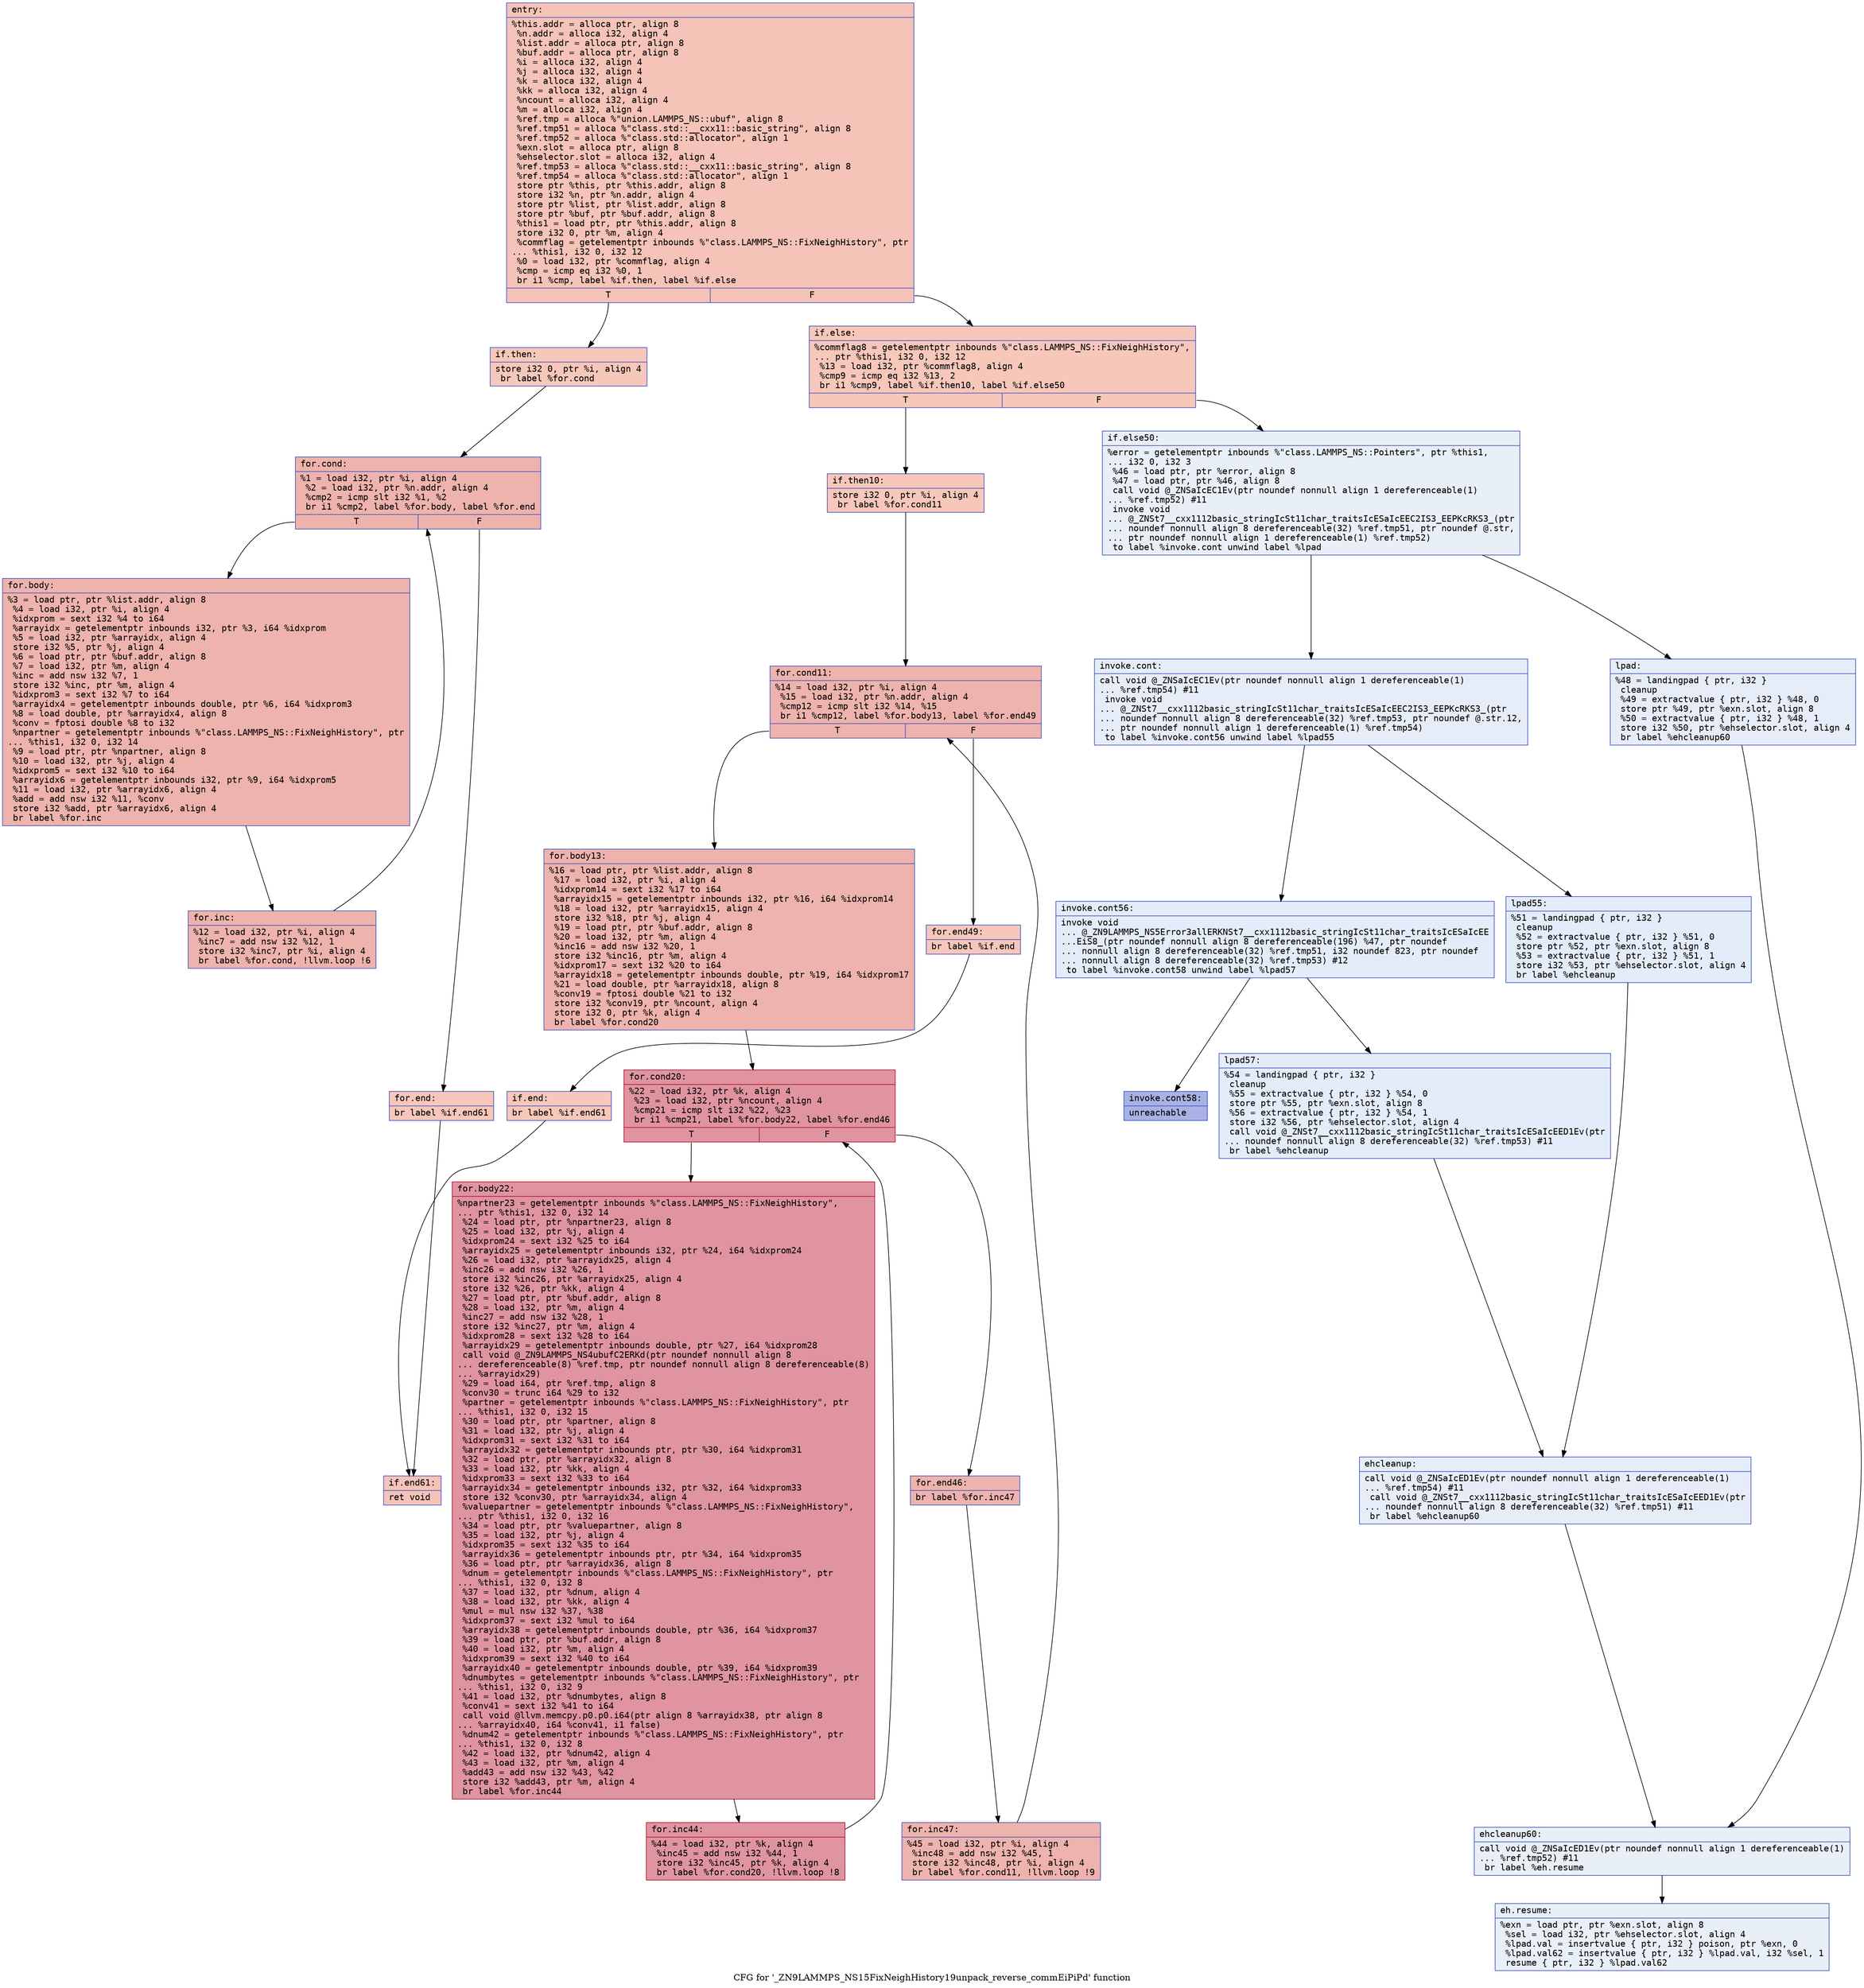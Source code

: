 digraph "CFG for '_ZN9LAMMPS_NS15FixNeighHistory19unpack_reverse_commEiPiPd' function" {
	label="CFG for '_ZN9LAMMPS_NS15FixNeighHistory19unpack_reverse_commEiPiPd' function";

	Node0x556119b9a9b0 [shape=record,color="#3d50c3ff", style=filled, fillcolor="#e8765c70" fontname="Courier",label="{entry:\l|  %this.addr = alloca ptr, align 8\l  %n.addr = alloca i32, align 4\l  %list.addr = alloca ptr, align 8\l  %buf.addr = alloca ptr, align 8\l  %i = alloca i32, align 4\l  %j = alloca i32, align 4\l  %k = alloca i32, align 4\l  %kk = alloca i32, align 4\l  %ncount = alloca i32, align 4\l  %m = alloca i32, align 4\l  %ref.tmp = alloca %\"union.LAMMPS_NS::ubuf\", align 8\l  %ref.tmp51 = alloca %\"class.std::__cxx11::basic_string\", align 8\l  %ref.tmp52 = alloca %\"class.std::allocator\", align 1\l  %exn.slot = alloca ptr, align 8\l  %ehselector.slot = alloca i32, align 4\l  %ref.tmp53 = alloca %\"class.std::__cxx11::basic_string\", align 8\l  %ref.tmp54 = alloca %\"class.std::allocator\", align 1\l  store ptr %this, ptr %this.addr, align 8\l  store i32 %n, ptr %n.addr, align 4\l  store ptr %list, ptr %list.addr, align 8\l  store ptr %buf, ptr %buf.addr, align 8\l  %this1 = load ptr, ptr %this.addr, align 8\l  store i32 0, ptr %m, align 4\l  %commflag = getelementptr inbounds %\"class.LAMMPS_NS::FixNeighHistory\", ptr\l... %this1, i32 0, i32 12\l  %0 = load i32, ptr %commflag, align 4\l  %cmp = icmp eq i32 %0, 1\l  br i1 %cmp, label %if.then, label %if.else\l|{<s0>T|<s1>F}}"];
	Node0x556119b9a9b0:s0 -> Node0x556119b9b230[tooltip="entry -> if.then\nProbability 50.00%" ];
	Node0x556119b9a9b0:s1 -> Node0x556119b9b2a0[tooltip="entry -> if.else\nProbability 50.00%" ];
	Node0x556119b9b230 [shape=record,color="#3d50c3ff", style=filled, fillcolor="#ec7f6370" fontname="Courier",label="{if.then:\l|  store i32 0, ptr %i, align 4\l  br label %for.cond\l}"];
	Node0x556119b9b230 -> Node0x556119b9c370[tooltip="if.then -> for.cond\nProbability 100.00%" ];
	Node0x556119b9c370 [shape=record,color="#3d50c3ff", style=filled, fillcolor="#d6524470" fontname="Courier",label="{for.cond:\l|  %1 = load i32, ptr %i, align 4\l  %2 = load i32, ptr %n.addr, align 4\l  %cmp2 = icmp slt i32 %1, %2\l  br i1 %cmp2, label %for.body, label %for.end\l|{<s0>T|<s1>F}}"];
	Node0x556119b9c370:s0 -> Node0x556119b9c610[tooltip="for.cond -> for.body\nProbability 96.88%" ];
	Node0x556119b9c370:s1 -> Node0x556119b9c690[tooltip="for.cond -> for.end\nProbability 3.12%" ];
	Node0x556119b9c610 [shape=record,color="#3d50c3ff", style=filled, fillcolor="#d6524470" fontname="Courier",label="{for.body:\l|  %3 = load ptr, ptr %list.addr, align 8\l  %4 = load i32, ptr %i, align 4\l  %idxprom = sext i32 %4 to i64\l  %arrayidx = getelementptr inbounds i32, ptr %3, i64 %idxprom\l  %5 = load i32, ptr %arrayidx, align 4\l  store i32 %5, ptr %j, align 4\l  %6 = load ptr, ptr %buf.addr, align 8\l  %7 = load i32, ptr %m, align 4\l  %inc = add nsw i32 %7, 1\l  store i32 %inc, ptr %m, align 4\l  %idxprom3 = sext i32 %7 to i64\l  %arrayidx4 = getelementptr inbounds double, ptr %6, i64 %idxprom3\l  %8 = load double, ptr %arrayidx4, align 8\l  %conv = fptosi double %8 to i32\l  %npartner = getelementptr inbounds %\"class.LAMMPS_NS::FixNeighHistory\", ptr\l... %this1, i32 0, i32 14\l  %9 = load ptr, ptr %npartner, align 8\l  %10 = load i32, ptr %j, align 4\l  %idxprom5 = sext i32 %10 to i64\l  %arrayidx6 = getelementptr inbounds i32, ptr %9, i64 %idxprom5\l  %11 = load i32, ptr %arrayidx6, align 4\l  %add = add nsw i32 %11, %conv\l  store i32 %add, ptr %arrayidx6, align 4\l  br label %for.inc\l}"];
	Node0x556119b9c610 -> Node0x556119b9d530[tooltip="for.body -> for.inc\nProbability 100.00%" ];
	Node0x556119b9d530 [shape=record,color="#3d50c3ff", style=filled, fillcolor="#d6524470" fontname="Courier",label="{for.inc:\l|  %12 = load i32, ptr %i, align 4\l  %inc7 = add nsw i32 %12, 1\l  store i32 %inc7, ptr %i, align 4\l  br label %for.cond, !llvm.loop !6\l}"];
	Node0x556119b9d530 -> Node0x556119b9c370[tooltip="for.inc -> for.cond\nProbability 100.00%" ];
	Node0x556119b9c690 [shape=record,color="#3d50c3ff", style=filled, fillcolor="#ec7f6370" fontname="Courier",label="{for.end:\l|  br label %if.end61\l}"];
	Node0x556119b9c690 -> Node0x556119b9d9a0[tooltip="for.end -> if.end61\nProbability 100.00%" ];
	Node0x556119b9b2a0 [shape=record,color="#3d50c3ff", style=filled, fillcolor="#ec7f6370" fontname="Courier",label="{if.else:\l|  %commflag8 = getelementptr inbounds %\"class.LAMMPS_NS::FixNeighHistory\",\l... ptr %this1, i32 0, i32 12\l  %13 = load i32, ptr %commflag8, align 4\l  %cmp9 = icmp eq i32 %13, 2\l  br i1 %cmp9, label %if.then10, label %if.else50\l|{<s0>T|<s1>F}}"];
	Node0x556119b9b2a0:s0 -> Node0x556119b9dcb0[tooltip="if.else -> if.then10\nProbability 100.00%" ];
	Node0x556119b9b2a0:s1 -> Node0x556119b9dd30[tooltip="if.else -> if.else50\nProbability 0.00%" ];
	Node0x556119b9dcb0 [shape=record,color="#3d50c3ff", style=filled, fillcolor="#ec7f6370" fontname="Courier",label="{if.then10:\l|  store i32 0, ptr %i, align 4\l  br label %for.cond11\l}"];
	Node0x556119b9dcb0 -> Node0x556119b9df00[tooltip="if.then10 -> for.cond11\nProbability 100.00%" ];
	Node0x556119b9df00 [shape=record,color="#3d50c3ff", style=filled, fillcolor="#d6524470" fontname="Courier",label="{for.cond11:\l|  %14 = load i32, ptr %i, align 4\l  %15 = load i32, ptr %n.addr, align 4\l  %cmp12 = icmp slt i32 %14, %15\l  br i1 %cmp12, label %for.body13, label %for.end49\l|{<s0>T|<s1>F}}"];
	Node0x556119b9df00:s0 -> Node0x556119b9c1d0[tooltip="for.cond11 -> for.body13\nProbability 96.88%" ];
	Node0x556119b9df00:s1 -> Node0x556119b9c250[tooltip="for.cond11 -> for.end49\nProbability 3.12%" ];
	Node0x556119b9c1d0 [shape=record,color="#3d50c3ff", style=filled, fillcolor="#d6524470" fontname="Courier",label="{for.body13:\l|  %16 = load ptr, ptr %list.addr, align 8\l  %17 = load i32, ptr %i, align 4\l  %idxprom14 = sext i32 %17 to i64\l  %arrayidx15 = getelementptr inbounds i32, ptr %16, i64 %idxprom14\l  %18 = load i32, ptr %arrayidx15, align 4\l  store i32 %18, ptr %j, align 4\l  %19 = load ptr, ptr %buf.addr, align 8\l  %20 = load i32, ptr %m, align 4\l  %inc16 = add nsw i32 %20, 1\l  store i32 %inc16, ptr %m, align 4\l  %idxprom17 = sext i32 %20 to i64\l  %arrayidx18 = getelementptr inbounds double, ptr %19, i64 %idxprom17\l  %21 = load double, ptr %arrayidx18, align 8\l  %conv19 = fptosi double %21 to i32\l  store i32 %conv19, ptr %ncount, align 4\l  store i32 0, ptr %k, align 4\l  br label %for.cond20\l}"];
	Node0x556119b9c1d0 -> Node0x556119b9eff0[tooltip="for.body13 -> for.cond20\nProbability 100.00%" ];
	Node0x556119b9eff0 [shape=record,color="#b70d28ff", style=filled, fillcolor="#b70d2870" fontname="Courier",label="{for.cond20:\l|  %22 = load i32, ptr %k, align 4\l  %23 = load i32, ptr %ncount, align 4\l  %cmp21 = icmp slt i32 %22, %23\l  br i1 %cmp21, label %for.body22, label %for.end46\l|{<s0>T|<s1>F}}"];
	Node0x556119b9eff0:s0 -> Node0x556119b9f290[tooltip="for.cond20 -> for.body22\nProbability 96.88%" ];
	Node0x556119b9eff0:s1 -> Node0x556119b9f310[tooltip="for.cond20 -> for.end46\nProbability 3.12%" ];
	Node0x556119b9f290 [shape=record,color="#b70d28ff", style=filled, fillcolor="#b70d2870" fontname="Courier",label="{for.body22:\l|  %npartner23 = getelementptr inbounds %\"class.LAMMPS_NS::FixNeighHistory\",\l... ptr %this1, i32 0, i32 14\l  %24 = load ptr, ptr %npartner23, align 8\l  %25 = load i32, ptr %j, align 4\l  %idxprom24 = sext i32 %25 to i64\l  %arrayidx25 = getelementptr inbounds i32, ptr %24, i64 %idxprom24\l  %26 = load i32, ptr %arrayidx25, align 4\l  %inc26 = add nsw i32 %26, 1\l  store i32 %inc26, ptr %arrayidx25, align 4\l  store i32 %26, ptr %kk, align 4\l  %27 = load ptr, ptr %buf.addr, align 8\l  %28 = load i32, ptr %m, align 4\l  %inc27 = add nsw i32 %28, 1\l  store i32 %inc27, ptr %m, align 4\l  %idxprom28 = sext i32 %28 to i64\l  %arrayidx29 = getelementptr inbounds double, ptr %27, i64 %idxprom28\l  call void @_ZN9LAMMPS_NS4ubufC2ERKd(ptr noundef nonnull align 8\l... dereferenceable(8) %ref.tmp, ptr noundef nonnull align 8 dereferenceable(8)\l... %arrayidx29)\l  %29 = load i64, ptr %ref.tmp, align 8\l  %conv30 = trunc i64 %29 to i32\l  %partner = getelementptr inbounds %\"class.LAMMPS_NS::FixNeighHistory\", ptr\l... %this1, i32 0, i32 15\l  %30 = load ptr, ptr %partner, align 8\l  %31 = load i32, ptr %j, align 4\l  %idxprom31 = sext i32 %31 to i64\l  %arrayidx32 = getelementptr inbounds ptr, ptr %30, i64 %idxprom31\l  %32 = load ptr, ptr %arrayidx32, align 8\l  %33 = load i32, ptr %kk, align 4\l  %idxprom33 = sext i32 %33 to i64\l  %arrayidx34 = getelementptr inbounds i32, ptr %32, i64 %idxprom33\l  store i32 %conv30, ptr %arrayidx34, align 4\l  %valuepartner = getelementptr inbounds %\"class.LAMMPS_NS::FixNeighHistory\",\l... ptr %this1, i32 0, i32 16\l  %34 = load ptr, ptr %valuepartner, align 8\l  %35 = load i32, ptr %j, align 4\l  %idxprom35 = sext i32 %35 to i64\l  %arrayidx36 = getelementptr inbounds ptr, ptr %34, i64 %idxprom35\l  %36 = load ptr, ptr %arrayidx36, align 8\l  %dnum = getelementptr inbounds %\"class.LAMMPS_NS::FixNeighHistory\", ptr\l... %this1, i32 0, i32 8\l  %37 = load i32, ptr %dnum, align 4\l  %38 = load i32, ptr %kk, align 4\l  %mul = mul nsw i32 %37, %38\l  %idxprom37 = sext i32 %mul to i64\l  %arrayidx38 = getelementptr inbounds double, ptr %36, i64 %idxprom37\l  %39 = load ptr, ptr %buf.addr, align 8\l  %40 = load i32, ptr %m, align 4\l  %idxprom39 = sext i32 %40 to i64\l  %arrayidx40 = getelementptr inbounds double, ptr %39, i64 %idxprom39\l  %dnumbytes = getelementptr inbounds %\"class.LAMMPS_NS::FixNeighHistory\", ptr\l... %this1, i32 0, i32 9\l  %41 = load i32, ptr %dnumbytes, align 8\l  %conv41 = sext i32 %41 to i64\l  call void @llvm.memcpy.p0.p0.i64(ptr align 8 %arrayidx38, ptr align 8\l... %arrayidx40, i64 %conv41, i1 false)\l  %dnum42 = getelementptr inbounds %\"class.LAMMPS_NS::FixNeighHistory\", ptr\l... %this1, i32 0, i32 8\l  %42 = load i32, ptr %dnum42, align 4\l  %43 = load i32, ptr %m, align 4\l  %add43 = add nsw i32 %43, %42\l  store i32 %add43, ptr %m, align 4\l  br label %for.inc44\l}"];
	Node0x556119b9f290 -> Node0x556119ba1830[tooltip="for.body22 -> for.inc44\nProbability 100.00%" ];
	Node0x556119ba1830 [shape=record,color="#b70d28ff", style=filled, fillcolor="#b70d2870" fontname="Courier",label="{for.inc44:\l|  %44 = load i32, ptr %k, align 4\l  %inc45 = add nsw i32 %44, 1\l  store i32 %inc45, ptr %k, align 4\l  br label %for.cond20, !llvm.loop !8\l}"];
	Node0x556119ba1830 -> Node0x556119b9eff0[tooltip="for.inc44 -> for.cond20\nProbability 100.00%" ];
	Node0x556119b9f310 [shape=record,color="#3d50c3ff", style=filled, fillcolor="#d6524470" fontname="Courier",label="{for.end46:\l|  br label %for.inc47\l}"];
	Node0x556119b9f310 -> Node0x556119ba1ce0[tooltip="for.end46 -> for.inc47\nProbability 100.00%" ];
	Node0x556119ba1ce0 [shape=record,color="#3d50c3ff", style=filled, fillcolor="#d6524470" fontname="Courier",label="{for.inc47:\l|  %45 = load i32, ptr %i, align 4\l  %inc48 = add nsw i32 %45, 1\l  store i32 %inc48, ptr %i, align 4\l  br label %for.cond11, !llvm.loop !9\l}"];
	Node0x556119ba1ce0 -> Node0x556119b9df00[tooltip="for.inc47 -> for.cond11\nProbability 100.00%" ];
	Node0x556119b9c250 [shape=record,color="#3d50c3ff", style=filled, fillcolor="#ec7f6370" fontname="Courier",label="{for.end49:\l|  br label %if.end\l}"];
	Node0x556119b9c250 -> Node0x556119ba2130[tooltip="for.end49 -> if.end\nProbability 100.00%" ];
	Node0x556119b9dd30 [shape=record,color="#3d50c3ff", style=filled, fillcolor="#cedaeb70" fontname="Courier",label="{if.else50:\l|  %error = getelementptr inbounds %\"class.LAMMPS_NS::Pointers\", ptr %this1,\l... i32 0, i32 3\l  %46 = load ptr, ptr %error, align 8\l  %47 = load ptr, ptr %46, align 8\l  call void @_ZNSaIcEC1Ev(ptr noundef nonnull align 1 dereferenceable(1)\l... %ref.tmp52) #11\l  invoke void\l... @_ZNSt7__cxx1112basic_stringIcSt11char_traitsIcESaIcEEC2IS3_EEPKcRKS3_(ptr\l... noundef nonnull align 8 dereferenceable(32) %ref.tmp51, ptr noundef @.str,\l... ptr noundef nonnull align 1 dereferenceable(1) %ref.tmp52)\l          to label %invoke.cont unwind label %lpad\l}"];
	Node0x556119b9dd30 -> Node0x556119ba2d80[tooltip="if.else50 -> invoke.cont\nProbability 50.00%" ];
	Node0x556119b9dd30 -> Node0x556119ba2e00[tooltip="if.else50 -> lpad\nProbability 50.00%" ];
	Node0x556119ba2d80 [shape=record,color="#3d50c3ff", style=filled, fillcolor="#c7d7f070" fontname="Courier",label="{invoke.cont:\l|  call void @_ZNSaIcEC1Ev(ptr noundef nonnull align 1 dereferenceable(1)\l... %ref.tmp54) #11\l  invoke void\l... @_ZNSt7__cxx1112basic_stringIcSt11char_traitsIcESaIcEEC2IS3_EEPKcRKS3_(ptr\l... noundef nonnull align 8 dereferenceable(32) %ref.tmp53, ptr noundef @.str.12,\l... ptr noundef nonnull align 1 dereferenceable(1) %ref.tmp54)\l          to label %invoke.cont56 unwind label %lpad55\l}"];
	Node0x556119ba2d80 -> Node0x556119ba3120[tooltip="invoke.cont -> invoke.cont56\nProbability 50.00%" ];
	Node0x556119ba2d80 -> Node0x556119b9df80[tooltip="invoke.cont -> lpad55\nProbability 50.00%" ];
	Node0x556119ba3120 [shape=record,color="#3d50c3ff", style=filled, fillcolor="#c1d4f470" fontname="Courier",label="{invoke.cont56:\l|  invoke void\l... @_ZN9LAMMPS_NS5Error3allERKNSt7__cxx1112basic_stringIcSt11char_traitsIcESaIcEE\l...EiS8_(ptr noundef nonnull align 8 dereferenceable(196) %47, ptr noundef\l... nonnull align 8 dereferenceable(32) %ref.tmp51, i32 noundef 823, ptr noundef\l... nonnull align 8 dereferenceable(32) %ref.tmp53) #12\l          to label %invoke.cont58 unwind label %lpad57\l}"];
	Node0x556119ba3120 -> Node0x556119ba30d0[tooltip="invoke.cont56 -> invoke.cont58\nProbability 0.00%" ];
	Node0x556119ba3120 -> Node0x556119b9e240[tooltip="invoke.cont56 -> lpad57\nProbability 100.00%" ];
	Node0x556119ba30d0 [shape=record,color="#3d50c3ff", style=filled, fillcolor="#3d50c370" fontname="Courier",label="{invoke.cont58:\l|  unreachable\l}"];
	Node0x556119ba2e00 [shape=record,color="#3d50c3ff", style=filled, fillcolor="#c7d7f070" fontname="Courier",label="{lpad:\l|  %48 = landingpad \{ ptr, i32 \}\l          cleanup\l  %49 = extractvalue \{ ptr, i32 \} %48, 0\l  store ptr %49, ptr %exn.slot, align 8\l  %50 = extractvalue \{ ptr, i32 \} %48, 1\l  store i32 %50, ptr %ehselector.slot, align 4\l  br label %ehcleanup60\l}"];
	Node0x556119ba2e00 -> Node0x556119ba3ff0[tooltip="lpad -> ehcleanup60\nProbability 100.00%" ];
	Node0x556119b9df80 [shape=record,color="#3d50c3ff", style=filled, fillcolor="#c1d4f470" fontname="Courier",label="{lpad55:\l|  %51 = landingpad \{ ptr, i32 \}\l          cleanup\l  %52 = extractvalue \{ ptr, i32 \} %51, 0\l  store ptr %52, ptr %exn.slot, align 8\l  %53 = extractvalue \{ ptr, i32 \} %51, 1\l  store i32 %53, ptr %ehselector.slot, align 4\l  br label %ehcleanup\l}"];
	Node0x556119b9df80 -> Node0x556119ba4340[tooltip="lpad55 -> ehcleanup\nProbability 100.00%" ];
	Node0x556119b9e240 [shape=record,color="#3d50c3ff", style=filled, fillcolor="#c1d4f470" fontname="Courier",label="{lpad57:\l|  %54 = landingpad \{ ptr, i32 \}\l          cleanup\l  %55 = extractvalue \{ ptr, i32 \} %54, 0\l  store ptr %55, ptr %exn.slot, align 8\l  %56 = extractvalue \{ ptr, i32 \} %54, 1\l  store i32 %56, ptr %ehselector.slot, align 4\l  call void @_ZNSt7__cxx1112basic_stringIcSt11char_traitsIcESaIcEED1Ev(ptr\l... noundef nonnull align 8 dereferenceable(32) %ref.tmp53) #11\l  br label %ehcleanup\l}"];
	Node0x556119b9e240 -> Node0x556119ba4340[tooltip="lpad57 -> ehcleanup\nProbability 100.00%" ];
	Node0x556119ba4340 [shape=record,color="#3d50c3ff", style=filled, fillcolor="#c7d7f070" fontname="Courier",label="{ehcleanup:\l|  call void @_ZNSaIcED1Ev(ptr noundef nonnull align 1 dereferenceable(1)\l... %ref.tmp54) #11\l  call void @_ZNSt7__cxx1112basic_stringIcSt11char_traitsIcESaIcEED1Ev(ptr\l... noundef nonnull align 8 dereferenceable(32) %ref.tmp51) #11\l  br label %ehcleanup60\l}"];
	Node0x556119ba4340 -> Node0x556119ba3ff0[tooltip="ehcleanup -> ehcleanup60\nProbability 100.00%" ];
	Node0x556119ba3ff0 [shape=record,color="#3d50c3ff", style=filled, fillcolor="#cedaeb70" fontname="Courier",label="{ehcleanup60:\l|  call void @_ZNSaIcED1Ev(ptr noundef nonnull align 1 dereferenceable(1)\l... %ref.tmp52) #11\l  br label %eh.resume\l}"];
	Node0x556119ba3ff0 -> Node0x556119ba4bf0[tooltip="ehcleanup60 -> eh.resume\nProbability 100.00%" ];
	Node0x556119ba2130 [shape=record,color="#3d50c3ff", style=filled, fillcolor="#ec7f6370" fontname="Courier",label="{if.end:\l|  br label %if.end61\l}"];
	Node0x556119ba2130 -> Node0x556119b9d9a0[tooltip="if.end -> if.end61\nProbability 100.00%" ];
	Node0x556119b9d9a0 [shape=record,color="#3d50c3ff", style=filled, fillcolor="#e8765c70" fontname="Courier",label="{if.end61:\l|  ret void\l}"];
	Node0x556119ba4bf0 [shape=record,color="#3d50c3ff", style=filled, fillcolor="#cedaeb70" fontname="Courier",label="{eh.resume:\l|  %exn = load ptr, ptr %exn.slot, align 8\l  %sel = load i32, ptr %ehselector.slot, align 4\l  %lpad.val = insertvalue \{ ptr, i32 \} poison, ptr %exn, 0\l  %lpad.val62 = insertvalue \{ ptr, i32 \} %lpad.val, i32 %sel, 1\l  resume \{ ptr, i32 \} %lpad.val62\l}"];
}
